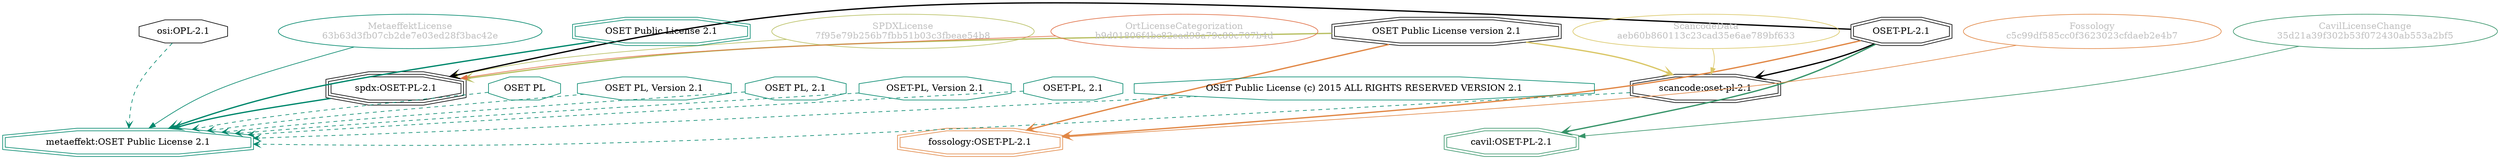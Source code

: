 strict digraph {
    node [shape=box];
    graph [splines=curved];
    3511 [label="SPDXLicense\n7f95e79b256b7fbb51b03c3fbeae54b8"
         ,fontcolor=gray
         ,color="#b8bf62"
         ,fillcolor="beige;1"
         ,shape=ellipse];
    3512 [label="spdx:OSET-PL-2.1"
         ,shape=tripleoctagon];
    3513 [label="OSET-PL-2.1"
         ,shape=doubleoctagon];
    3514 [label="OSET Public License version 2.1"
         ,shape=doubleoctagon];
    5228 [label="osi:OPL-2.1"
         ,shape=octagon];
    21845 [label="ScancodeData\naeb60b860113c23cad35e6ae789bf633"
          ,fontcolor=gray
          ,color="#dac767"
          ,fillcolor="beige;1"
          ,shape=ellipse];
    21846 [label="scancode:oset-pl-2.1"
          ,shape=doubleoctagon];
    27920 [label="Fossology\nc5c99df585cc0f3623023cfdaeb2e4b7"
          ,fontcolor=gray
          ,color="#e18745"
          ,fillcolor="beige;1"
          ,shape=ellipse];
    27921 [label="fossology:OSET-PL-2.1"
          ,color="#e18745"
          ,shape=doubleoctagon];
    35153 [label="OrtLicenseCategorization\nb9d01806f4bc82ead98a79c80c707b4d"
          ,fontcolor=gray
          ,color="#e06f45"
          ,fillcolor="beige;1"
          ,shape=ellipse];
    37373 [label="CavilLicenseChange\n35d21a39f302b53f072430ab553a2bf5"
          ,fontcolor=gray
          ,color="#379469"
          ,fillcolor="beige;1"
          ,shape=ellipse];
    37374 [label="cavil:OSET-PL-2.1"
          ,color="#379469"
          ,shape=doubleoctagon];
    46097 [label="MetaeffektLicense\n63b63d3fb07cb2de7e03ed28f3bac42e"
          ,fontcolor=gray
          ,color="#00876c"
          ,fillcolor="beige;1"
          ,shape=ellipse];
    46098 [label="metaeffekt:OSET Public License 2.1"
          ,color="#00876c"
          ,shape=doubleoctagon];
    46099 [label="OSET Public License 2.1"
          ,color="#00876c"
          ,shape=doubleoctagon];
    46100 [label="OSET PL"
          ,color="#00876c"
          ,shape=octagon];
    46101 [label="OSET PL, Version 2.1"
          ,color="#00876c"
          ,shape=octagon];
    46102 [label="OSET PL, 2.1"
          ,color="#00876c"
          ,shape=octagon];
    46103 [label="OSET-PL, Version 2.1"
          ,color="#00876c"
          ,shape=octagon];
    46104 [label="OSET-PL, 2.1"
          ,color="#00876c"
          ,shape=octagon];
    46105 [label="OSET Public License (c) 2015 ALL RIGHTS RESERVED VERSION 2.1"
          ,color="#00876c"
          ,shape=octagon];
    3511 -> 3512 [weight=0.5
                 ,color="#b8bf62"];
    3512 -> 46098 [style=bold
                  ,arrowhead=vee
                  ,weight=0.7
                  ,color="#00876c"];
    3513 -> 3512 [style=bold
                 ,arrowhead=vee
                 ,weight=0.7];
    3513 -> 21846 [style=bold
                  ,arrowhead=vee
                  ,weight=0.7];
    3513 -> 27921 [style=bold
                  ,arrowhead=vee
                  ,weight=0.7
                  ,color="#e18745"];
    3513 -> 37374 [style=bold
                  ,arrowhead=vee
                  ,weight=0.7
                  ,color="#379469"];
    3513 -> 37374 [style=bold
                  ,arrowhead=vee
                  ,weight=0.7
                  ,color="#379469"];
    3514 -> 3512 [style=bold
                 ,arrowhead=vee
                 ,weight=0.7
                 ,color="#b8bf62"];
    3514 -> 21846 [style=bold
                  ,arrowhead=vee
                  ,weight=0.7
                  ,color="#dac767"];
    3514 -> 27921 [style=bold
                  ,arrowhead=vee
                  ,weight=0.7
                  ,color="#e18745"];
    5228 -> 46098 [style=dashed
                  ,arrowhead=vee
                  ,weight=0.5
                  ,color="#00876c"];
    21845 -> 21846 [weight=0.5
                   ,color="#dac767"];
    21846 -> 46098 [style=dashed
                   ,arrowhead=vee
                   ,weight=0.5
                   ,color="#00876c"];
    27920 -> 27921 [weight=0.5
                   ,color="#e18745"];
    35153 -> 3512 [weight=0.5
                  ,color="#e06f45"];
    37373 -> 37374 [weight=0.5
                   ,color="#379469"];
    46097 -> 46098 [weight=0.5
                   ,color="#00876c"];
    46099 -> 46098 [style=bold
                   ,arrowhead=vee
                   ,weight=0.7
                   ,color="#00876c"];
    46100 -> 46098 [style=dashed
                   ,arrowhead=vee
                   ,weight=0.5
                   ,color="#00876c"];
    46101 -> 46098 [style=dashed
                   ,arrowhead=vee
                   ,weight=0.5
                   ,color="#00876c"];
    46102 -> 46098 [style=dashed
                   ,arrowhead=vee
                   ,weight=0.5
                   ,color="#00876c"];
    46103 -> 46098 [style=dashed
                   ,arrowhead=vee
                   ,weight=0.5
                   ,color="#00876c"];
    46104 -> 46098 [style=dashed
                   ,arrowhead=vee
                   ,weight=0.5
                   ,color="#00876c"];
    46105 -> 46098 [style=dashed
                   ,arrowhead=vee
                   ,weight=0.5
                   ,color="#00876c"];
}
